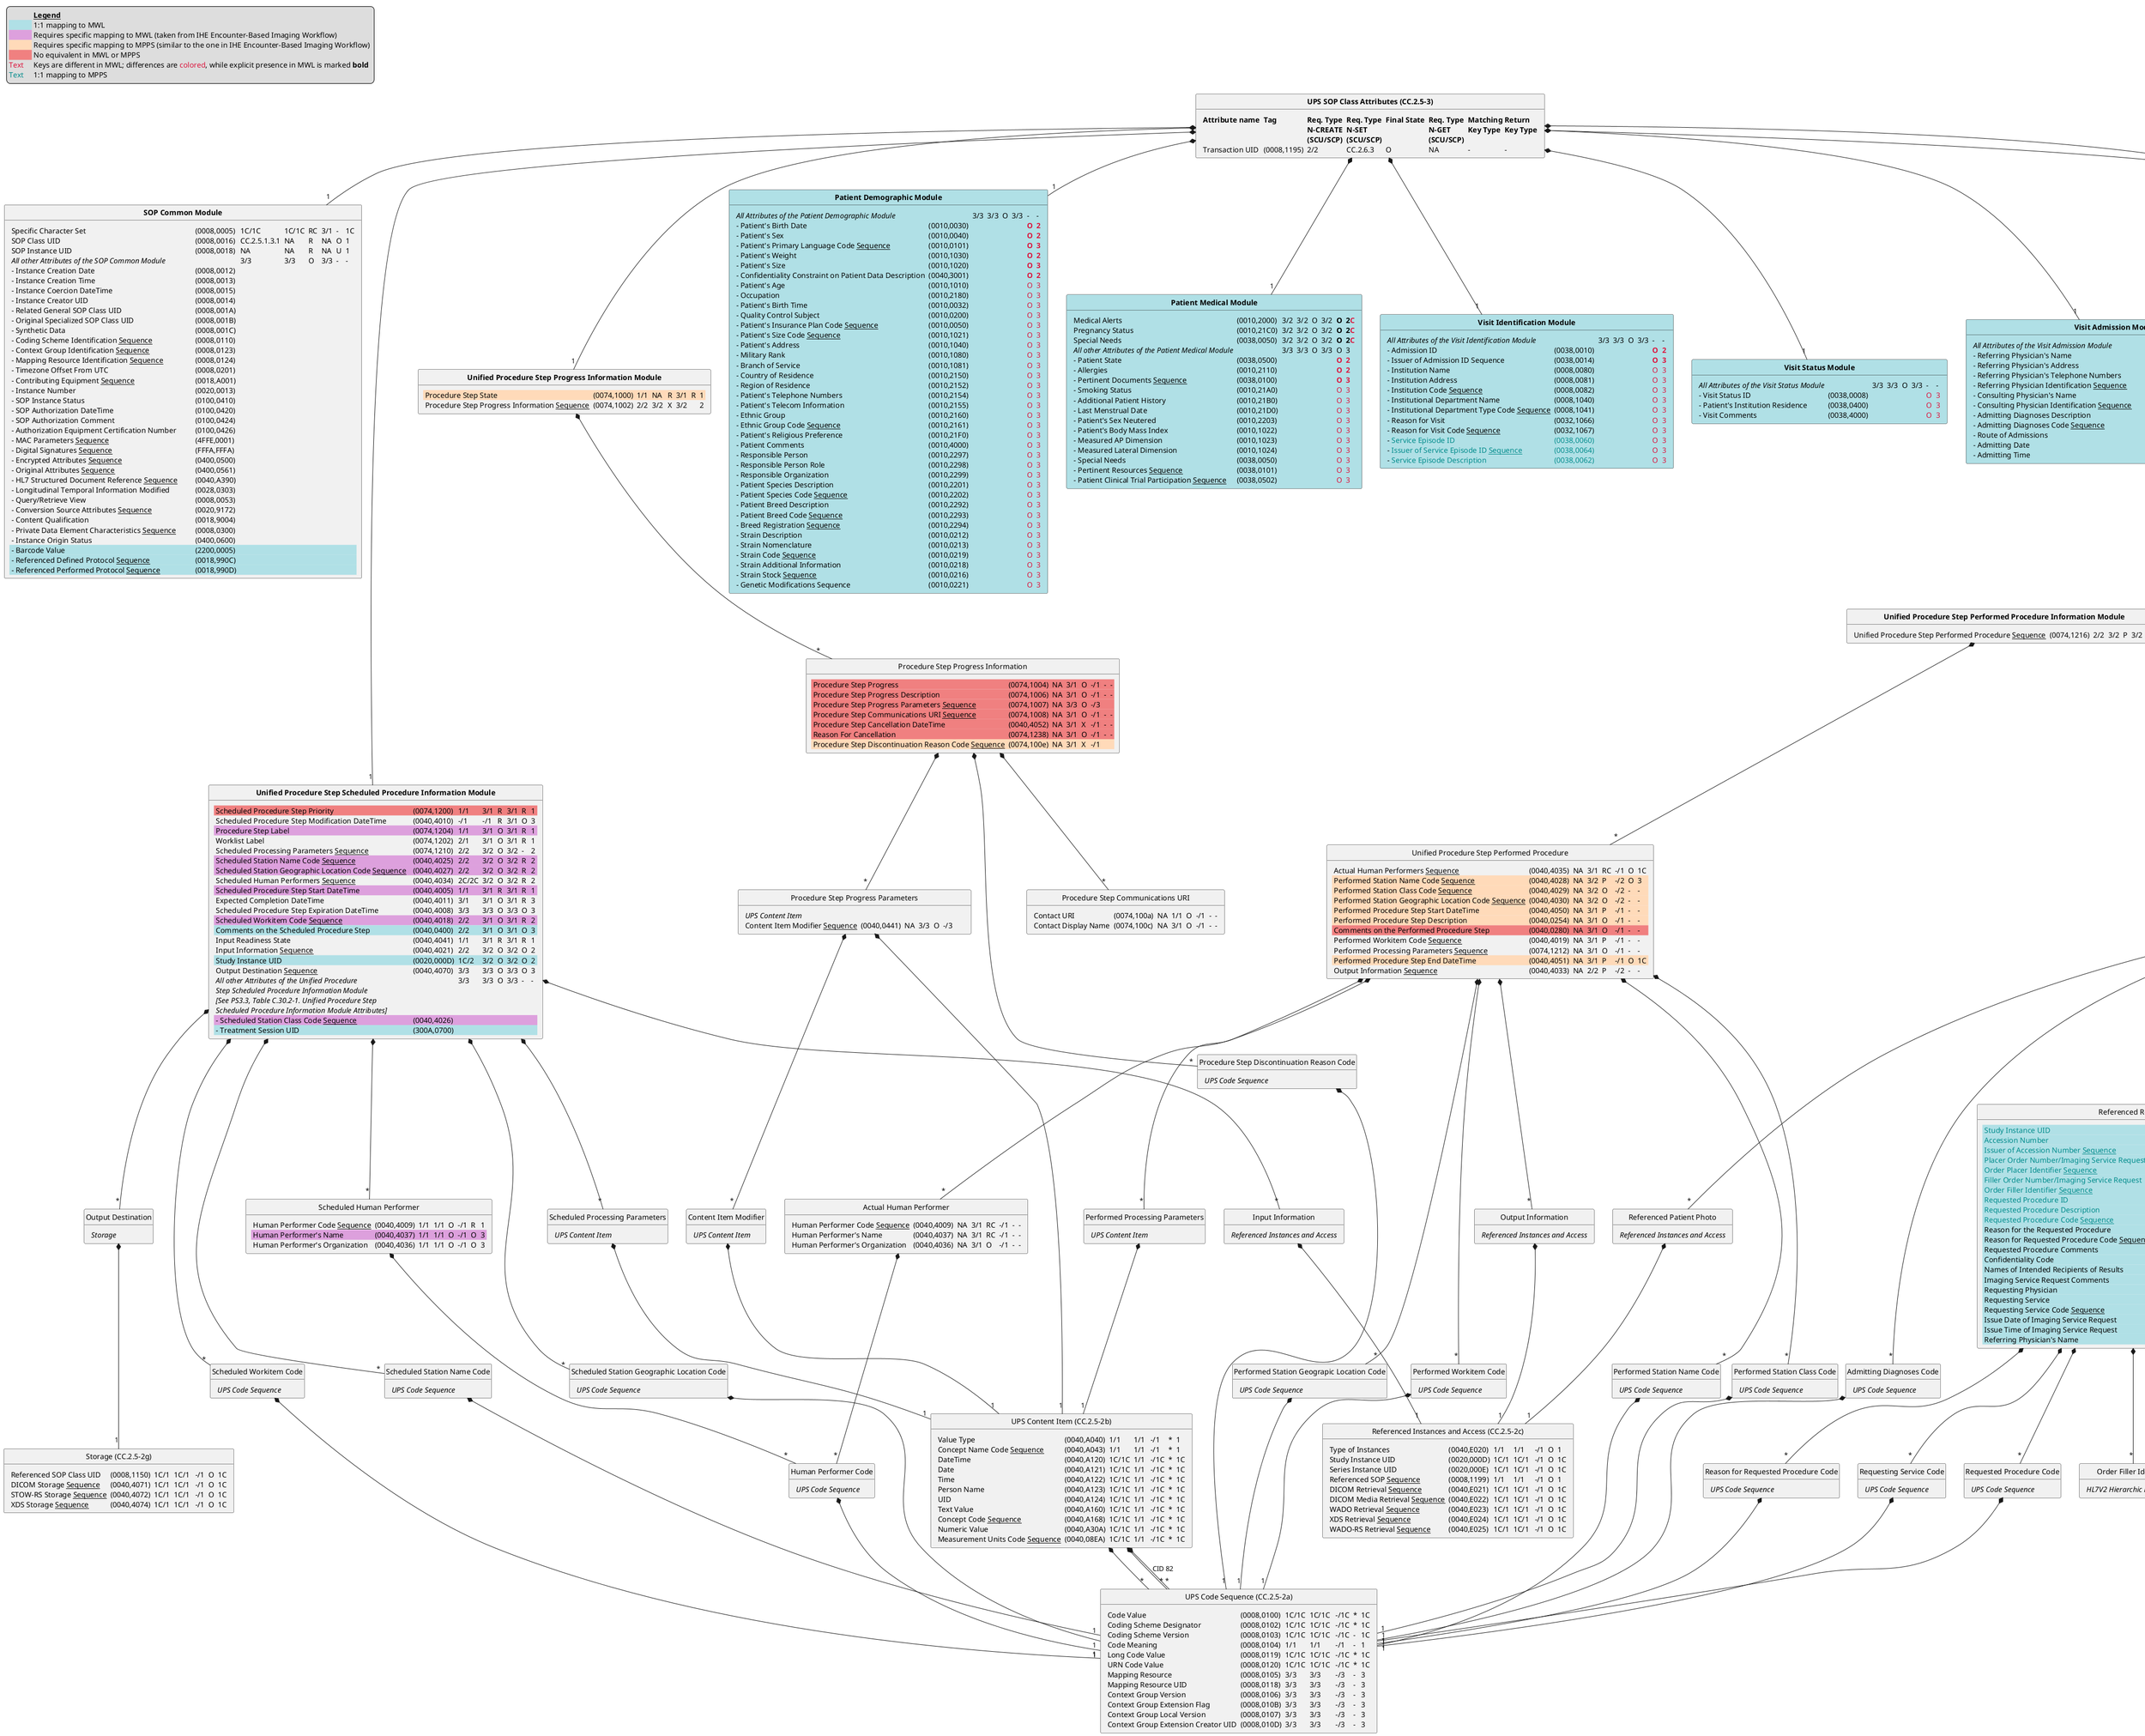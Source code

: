 @startuml UPS SOP Class N-CREATE/N-SET/N-GET/C-FIND Attributes
<style>
title {
  HorizontalAlignment center
  Fontsize 26
}
</style>

hide empty members
hide circle
' left to right direction
' title
'   PS3.4, CC.2.5-3
'   UPS SOP Class N-CREATE/N-SET/N-GET/C-FIND Attributes
' end title

  class "<b>UPS SOP Class Attributes (CC.2.5-3)" as usca {
  <#transparent,#transparent>| <b>Attribute name | <b>Tag | <b>Req. Type\n <b>N-CREATE\n <b>(SCU/SCP) | <b>Req. Type\n <b>N-SET\n <b>(SCU/SCP) | <b>Final State | <b>Req. Type\n <b>N-GET\n <b>(SCU/SCP) | <b>Matching\n <b>Key Type | <b>Return\n <b>Key Type |
  | Transaction UID | (0008,1195) | 2/2 | CC.2.6.3 | O | NA | - | - |
  }

  class "<b>SOP Common Module" as scm {
  <#transparent,#transparent>| Specific Character Set | (0008,0005) | 1C/1C | 1C/1C | RC | 3/1 | - | 1C |
  | SOP Class UID    | (0008,0016) | CC.2.5.1.3.1 | NA | R | NA | O | 1 |
  | SOP Instance UID | (0008,0018) | NA           | NA | R | NA | U | 1 |
  | <i>All other Attributes of the SOP Common Module | | 3/3 | 3/3 | O | 3/3 | - | - |
  | – Instance Creation Date                               | (0008,0012) |
  | – Instance Creation Time                               | (0008,0013) |
  | – Instance Coercion DateTime                           | (0008,0015) |
  | – Instance Creator UID                                 | (0008,0014) |
  | – Related General SOP Class UID                        | (0008,001A) |
  | – Original Specialized SOP Class UID                   | (0008,001B) |
  | – Synthetic Data                                       | (0008,001C) |
  | – Coding Scheme Identification <u>Sequence</u>         | (0008,0110) |
  | – Context Group Identification <u>Sequence</u>         | (0008,0123) |
  | – Mapping Resource Identification <u>Sequence</u>      | (0008,0124) |
  | – Timezone Offset From UTC                             | (0008,0201) |
  | – Contributing Equipment <u>Sequence</u>               | (0018,A001) |
  | – Instance Number                                      | (0020,0013) |
  | – SOP Instance Status                                  | (0100,0410) |
  | – SOP Authorization DateTime                           | (0100,0420) |
  | – SOP Authorization Comment                            | (0100,0424) |
  | – Authorization Equipment Certification Number         | (0100,0426) |
  | – MAC Parameters <u>Sequence</u>                       | (4FFE,0001) |
  | – Digital Signatures <u>Sequence</u>                   | (FFFA,FFFA) |
  | – Encrypted Attributes <u>Sequence</u>                 | (0400,0500) |
  | – Original Attributes <u>Sequence</u>                  | (0400,0561) |
  | – HL7 Structured Document Reference <u>Sequence</u>    | (0040,A390) |
  | – Longitudinal Temporal Information Modified           | (0028,0303) |
  | – Query/Retrieve View                                  | (0008,0053) |
  | – Conversion Source Attributes <u>Sequence</u>         | (0020,9172) |
  | – Content Qualification                                | (0018,9004) |
  | – Private Data Element Characteristics <u>Sequence</u> | (0008,0300) |
  | – Instance Origin Status                               | (0400,0600) |
  <#PowderBlue>| – Barcode Value                                        | (2200,0005) |
  <#PowderBlue>| – Referenced Defined Protocol <u>Sequence</u>          | (0018,990C) |
  <#PowderBlue>| – Referenced Performed Protocol <u>Sequence</u>        | (0018,990D) |
  }

  class "<b>Unified Procedure Step Scheduled Procedure Information Module" as upsspim {
  <#LightCoral,#transparent>| Scheduled Procedure Step Priority | (0074,1200) | 1/1 | 3/1 | R | 3/1 | R | 1 |
  | Scheduled Procedure Step Modification DateTime             | (0040,4010) | -/1   | -/1 | R | 3/1 | O | 3 |
  <#Plum>| Procedure Step Label                                       | (0074,1204) | 1/1   | 3/1 | O | 3/1 | R | 1 |
  | Worklist Label                                             | (0074,1202) | 2/1   | 3/1 | O | 3/1 | R | 1 |
  | Scheduled Processing Parameters <u>Sequence</u>            | (0074,1210) | 2/2   | 3/2 | O | 3/2 | - | 2 |
  <#Plum>| Scheduled Station Name Code <u>Sequence</u>                | (0040,4025) | 2/2   | 3/2 | O | 3/2 | R | 2 |
  <#Plum>| Scheduled Station Geographic Location Code <u>Sequence</u> | (0040,4027) | 2/2   | 3/2 | O | 3/2 | R | 2 |
  | Scheduled Human Performers <u>Sequence</u>                 | (0040,4034) | 2C/2C | 3/2 | O | 3/2 | R | 2 |
  <#Plum>| Scheduled Procedure Step Start DateTime                    | (0040,4005) | 1/1   | 3/1 | R | 3/1 | R | 1 |
  | Expected Completion DateTime                               | (0040,4011) | 3/1   | 3/1 | O | 3/1 | R | 3 |
  | Scheduled Procedure Step Expiration DateTime               | (0040,4008) | 3/3   | 3/3 | O | 3/3 | O | 3 |
  <#Plum>| Scheduled Workitem Code <u>Sequence</u>                    | (0040,4018) | 2/2   | 3/1 | O | 3/1 | R | 2 |
  <#PowderBlue>| Comments on the Scheduled Procedure Step                   | (0040,0400) | 2/2   | 3/1 | O | 3/1 | O | 3 |
  | Input Readiness State                                      | (0040,4041) | 1/1   | 3/1 | R | 3/1 | R | 1 |
  | Input Information <u>Sequence</u>                          | (0040,4021) | 2/2   | 3/2 | O | 3/2 | O | 2 |
  <#PowderBlue>| Study Instance UID                                         | (0020,000D) | 1C/2  | 3/2 | O | 3/2 | O | 2 |
  | Output Destination <u>Sequence</u>                         | (0040,4070) | 3/3   | 3/3 | O | 3/3 | O | 3 |
  | <i>All other Attributes of the Unified Procedure\n <i>Step Scheduled Procedure Information Module\n <i>[See PS3.3, Table C.30.2-1. Unified Procedure Step\n <i>Scheduled Procedure Information Module Attributes] | | 3/3 | 3/3 | O | 3/3 | - | - |
  <#Plum>| – Scheduled Station Class Code <u>Sequence</u> | (0040,4026) |
  <#PowderBlue>| – Treatment Session UID                        | (300A,0700) |
  }

  class "Scheduled Processing Parameters" as spp {
  <#transparent,#transparent>| <i>UPS Content Item |
  }

  class "Scheduled Station Name Code" as ssnc {
  <#transparent,#transparent>| <i>UPS Code Sequence |
  }

  class "Scheduled Station Geographic Location Code" as ssglc {
  <#transparent,#transparent>| <i>UPS Code Sequence |
  }

  class "Scheduled Human Performer" as shp {
  <#transparent,#transparent>| Human Performer Code <u>Sequence</u> | (0040,4009) | 1/1 | 1/1 | O | -/1 | R | 1 |
  <#Plum>| Human Performer's Name         | (0040,4037) | 1/1 | 1/1 | O | -/1 | O | 3 |
  | Human Performer's Organization | (0040,4036) | 1/1 | 1/1 | O | -/1 | O | 3 |
  }

  class "Scheduled Workitem Code" as swc {
  <#transparent,#transparent>| <i>UPS Code Sequence |
  }

  class "Input Information" as ii {
  <#transparent,#transparent>| <i>Referenced Instances and Access |
  }

  class "Output Destination" as od {
  <#transparent,#transparent>| <i>Storage |
  }

  class "<b>Unified Procedure Step Relationship Module" as upsrm {
  <#PowderBlue,#transparent>| <color:DarkCyan>Patient's Name | <color:DarkCyan>(0010,0010) | 2/2  | NA  | O | 3/2 | R | 2 |
  <#PowderBlue>| <color:DarkCyan>Patient ID                                | <color:DarkCyan>(0010,0020) | 1C/2  | NA  | O | 3/2 | R | 2 |
  <#PowderBlue>| <i>Issuer of Patient ID                   |             |       |     |   |     |   |   |
  <#PowderBlue>| <color:DarkCyan>Other Patient IDs <u>Sequence</u>         | <color:DarkCyan>(0010,1002) | 2/2   | 3/3 | O | 3/2 | O | 2 |
  <#PowderBlue>| <color:DarkCyan>Patient's Birth Date                      | <color:DarkCyan>(0010,0030) | 2/2   | NA  | O | 3/2 | R | 2 |
  <#PowderBlue>| <color:DarkCyan>Patient's Sex                             | <color:DarkCyan>(0010,0040) | 2/2   | NA  | O | 3/2 | R | 2 |
  <#PowderBlue>| Referenced Patient Photo <u>Sequence</u>  | (0010,1100) | 3/3   | 3/3 | O | 3/3 | - | 3 |
  <#PowderBlue>| <color:DarkCyan>Admission ID                              | <color:DarkCyan>(0038,0010) | 2/2   | NA  | O | 3/2 | R | 2 |
  <#PowderBlue>| <color:DarkCyan>Issuer of Admission ID <u>Sequence</u>    | <color:DarkCyan>(0038,0014) | 2/2   | NA  | O | 3/2 | R | 2 |
  <#PowderBlue>| Admitting Diagnoses Description           | (0008,1080) | 2/2   | NA  | O | 3/2 | O | 2 |
  <#PowderBlue>| Admitting Diagnoses Code <u>Sequence</u>  | (0008,1084) | 2/2   | NA  | O | 3/2 | O | 2 |
  | Referenced Request <u>Sequence</u>        | (0040,A370) | 2/2   | NA  | O | 3/2 | R | 2 |
  <#LightCoral>| Replaced Procedure Step <u>Sequence</u>   | (0074,1224) | 1C/1C | NA  | O | 3/2 | R | 3 |
  | <i>All other Attributes of the Unified Procedure\n <i>Step Relationship Module\n <i>[See PS3.3, Table C.30.4-1. Unified Procedure Step\n <i>Relationship Module Attributes] | | 3/3 | 3/3 | O | 3/3 | - | - |
  <#PowderBlue>| – Type of Patient ID | (0010,0022) |
  <#LightCoral>| – Patient's Birth Date in Alternative Calendar | (0010,0033) |
  <#LightCoral>| – Patient's Death Date in Alternative Calendar | (0010,0034) |
  <#LightCoral>| – Patient's Alternative Calendar               | (0010,0035) |
  <#PowderBlue>| – Reason for Visit                             | (0032,1066) |
  <#PowderBlue>| – Reason for Visit Code <u>Sequence</u>        | (0032,1067) |
  }

  class "<color:DarkCyan>Other Patient ID" as opi2 {
  <#PowderBlue,#transparent>| <color:DarkCyan>Patient ID | <color:DarkCyan>(0010,0020) | 1/1 | 1/1 | O | -/1 | O | 1 |
  | <i>Issuer of Patient ID |             |     |     |   |     |   |   |
  <#PowderBlue>| <color:DarkCyan>Type of Patient ID      | <color:DarkCyan>(0010,0022) | 3/3 | 3/3 | O | 3/3 | O | 3 |
  }

  class "Referenced Patient Photo" as rpp {
  <#transparent,#transparent>| <i>Referenced Instances and Access |
  }

  class "Issuer of Admission ID" as ioai {
  <#transparent,#transparent>| <i>HL7v2 Hierarchic Designator |
  }

  class "Admitting Diagnoses Code" as adc {
  <#transparent,#transparent>| <i>UPS Code Sequence |
  }

  class "Referenced Request" as rr {
  <#PowderBlue,#transparent>| <color:DarkCyan>Study Instance UID       | <color:DarkCyan>(0020,000D) | 1/1 | NA  | O | -/1 | O | 1  |
  <#PowderBlue>| <color:DarkCyan>Accession Number                                    | <color:DarkCyan>(0008,0050) | 2/2 | NA  | O | -/2 | R | 2  |
  <#PowderBlue>| <color:DarkCyan>Issuer of Accession Number <u>Sequence</u>          | <color:DarkCyan>(0008,0051) | 2/2 | NA  | O | -/2 | R | 2  |
  <#PowderBlue>| <color:DarkCyan>Placer Order Number/Imaging Service Request         | <color:DarkCyan>(0040,2016) | 3/1 | NA  | O | -/1 | O | 1C |
  <#PowderBlue>| <color:DarkCyan>Order Placer Identifier <u>Sequence</u>             | <color:DarkCyan>(0040,0026) | 2/2 | NA  | O | -/2 | O | 2  |
  <#PowderBlue>| <color:DarkCyan>Filler Order Number/Imaging Service Request         | <color:DarkCyan>(0040,2017) | 3/1 | NA  | O | -/1 | O | 1C |
  <#PowderBlue>| <color:DarkCyan>Order Filler Identifier <u>Sequence</u>             | <color:DarkCyan>(0040,0027) | 2/2 | NA  | O | -/2 | O | 2  |
  <#PowderBlue>| <color:DarkCyan>Requested Procedure ID                              | <color:DarkCyan>(0040,1001) | 2/2 | NA  | O | -/2 | R | 2  |
  <#PowderBlue>| <color:DarkCyan>Requested Procedure Description                     | <color:DarkCyan>(0032,1060) | 2/2 | NA  | O | -/2 | O | 2  |
  <#PowderBlue>| <color:DarkCyan>Requested Procedure Code <u>Sequence</u>            | <color:DarkCyan>(0032,1064) | 2/2 | NA  | O | -/2 | O | 2  |
  <#PowderBlue>| Reason for the Requested Procedure                  | (0040,1002) | 3/3 | 3/3 | O | -/3 | O | 3  |
  <#PowderBlue>| Reason for Requested Procedure Code <u>Sequence</u> | (0040,100A) | 3/3 | 3/3 | O | -/3 | O | 3  |
  <#PowderBlue>| Requested Procedure Comments                        | (0040,1400) | 3/3 | 3/3 | O | -/3 | O | 1C |
  <#PowderBlue>| Confidentiality Code                                | (0040,1008) | 3/3 | 3/3 | O | -/3 | O | 3  |
  <#PowderBlue>| Names of Intended Recipients of Results             | (0040,1010) | 3/3 | 3/3 | O | -/3 | O | 3  |
  <#PowderBlue>| Imaging Service Request Comments                    | (0040,2400) | 3/3 | 3/3 | O | -/3 | O | 3  |
  <#PowderBlue>| Requesting Physician                                | (0032,1032) | 3/3 | 3/3 | O | -/3 | O | 3  |
  <#PowderBlue>| Requesting Service                                  | (0032,1033) | 3/3 | 3/1 | O | -/3 | R | 3  |
  <#PowderBlue>| Requesting Service Code <u>Sequence</u>             | (0032,1034) | 3/3 | 3/3 | O | -/3 | O | 3  |
  <#PowderBlue>| Issue Date of Imaging Service Request               | (0040,2004) | 3/3 | 3/3 | O | -/3 | O | 3  |
  <#PowderBlue>| Issue Time of Imaging Service Request               | (0040,2005) | 3/3 | 3/3 | O | -/3 | O | 3  |
  <#PowderBlue>| Referring Physician's Name                          | (0008,0090) | 3/3 | 3/3 | O | -/3 | O | 3  |
  }

  class "Issuer of Accession Number" as ioan {
  <#transparent,#transparent>| <i>HL7V2 Hierarchic Designator |
  }

  class "Order Placer Identifier" as opi {
  <#transparent,#transparent>| <i>HL7V2 Hierarchic Designator |
  }

  class "Order Filler Identifier" as ofi {
  <#transparent,#transparent>| <i>HL7V2 Hierarchic Designator |
  }

  class "Requested Procedure Code" as rpc {
  <#transparent,#transparent>| <i>UPS Code Sequence |
  }

  class "Reason for Requested Procedure Code" as rfrpc {
  <#transparent,#transparent>| <i>UPS Code Sequence |
  }

  class "Requesting Service Code" as rsc {
  <#transparent,#transparent>| <i>UPS Code Sequence |
  }

  class "Replaced Procedure Step" as rps {
  <#transparent,#transparent>| <i>SOP Instance Reference |
  }

  class "<b>Patient Demographic Module" as pdm #PowderBlue {
  <#transparent,#transparent>| <i>All Attributes of the Patient Demographic Module | | 3/3 | 3/3 | O | 3/3 | - | - |
  | – Patient's Birth Date                                   | (0010,0030) | | | | | <b><color:Crimson>O | <b><color:Crimson>2 |
  | – Patient's Sex                                          | (0010,0040) | | | | | <b><color:Crimson>O | <b><color:Crimson>2 |
  | – Patient's Primary Language Code <u>Sequence</u>        | (0010,0101) | | | | | <b><color:Crimson>O | <b><color:Crimson>3 |
  | – Patient's Weight                                       | (0010,1030) | | | | | <b><color:Crimson>O | <b><color:Crimson>2 |
  | – Patient's Size                                         | (0010,1020) | | | | | <b><color:Crimson>O | <b><color:Crimson>3 |
  | – Confidentiality Constraint on Patient Data Description | (0040,3001) | | | | | <b><color:Crimson>O | <b><color:Crimson>2 |
  | – Patient's Age                                 | (0010,1010) | | | | | <color:Crimson>O | <color:Crimson>3 |
  | – Occupation                                    | (0010,2180) | | | | | <color:Crimson>O | <color:Crimson>3 |
  | – Patient's Birth Time                          | (0010,0032) | | | | | <color:Crimson>O | <color:Crimson>3 |
  | – Quality Control Subject                       | (0010,0200) | | | | | <color:Crimson>O | <color:Crimson>3 |
  | – Patient's Insurance Plan Code <u>Sequence</u> | (0010,0050) | | | | | <color:Crimson>O | <color:Crimson>3 |
  | – Patient's Size Code <u>Sequence</u>           | (0010,1021) | | | | | <color:Crimson>O | <color:Crimson>3 |
  | – Patient's Address                             | (0010,1040) | | | | | <color:Crimson>O | <color:Crimson>3 |
  | – Military Rank                                 | (0010,1080) | | | | | <color:Crimson>O | <color:Crimson>3 |
  | – Branch of Service                             | (0010,1081) | | | | | <color:Crimson>O | <color:Crimson>3 |
  | – Country of Residence                          | (0010,2150) | | | | | <color:Crimson>O | <color:Crimson>3 |
  | – Region of Residence                           | (0010,2152) | | | | | <color:Crimson>O | <color:Crimson>3 |
  | – Patient's Telephone Numbers                   | (0010,2154) | | | | | <color:Crimson>O | <color:Crimson>3 |
  | – Patient's Telecom Information                 | (0010,2155) | | | | | <color:Crimson>O | <color:Crimson>3 |
  | – Ethnic Group                                  | (0010,2160) | | | | | <color:Crimson>O | <color:Crimson>3 |
  | – Ethnic Group Code <u>Sequence</u>             | (0010,2161) | | | | | <color:Crimson>O | <color:Crimson>3 |
  | – Patient's Religious Preference                | (0010,21F0) | | | | | <color:Crimson>O | <color:Crimson>3 |
  | – Patient Comments                              | (0010,4000) | | | | | <color:Crimson>O | <color:Crimson>3 |
  | – Responsible Person                            | (0010,2297) | | | | | <color:Crimson>O | <color:Crimson>3 |
  | – Responsible Person Role                       | (0010,2298) | | | | | <color:Crimson>O | <color:Crimson>3 |
  | – Responsible Organization                      | (0010,2299) | | | | | <color:Crimson>O | <color:Crimson>3 |
  | – Patient Species Description                   | (0010,2201) | | | | | <color:Crimson>O | <color:Crimson>3 |
  | – Patient Species Code <u>Sequence</u>          | (0010,2202) | | | | | <color:Crimson>O | <color:Crimson>3 |
  | – Patient Breed Description                     | (0010,2292) | | | | | <color:Crimson>O | <color:Crimson>3 |
  | – Patient Breed Code <u>Sequence</u>            | (0010,2293) | | | | | <color:Crimson>O | <color:Crimson>3 |
  | – Breed Registration <u>Sequence</u>            | (0010,2294) | | | | | <color:Crimson>O | <color:Crimson>3 |
  | – Strain Description                            | (0010,0212) | | | | | <color:Crimson>O | <color:Crimson>3 |
  | – Strain Nomenclature                           | (0010,0213) | | | | | <color:Crimson>O | <color:Crimson>3 |
  | – Strain Code <u>Sequence</u>                   | (0010,0219) | | | | | <color:Crimson>O | <color:Crimson>3 |
  | – Strain Additional Information                 | (0010,0218) | | | | | <color:Crimson>O | <color:Crimson>3 |
  | – Strain Stock <u>Sequence</u>                  | (0010,0216) | | | | | <color:Crimson>O | <color:Crimson>3 |
  | – Genetic Modifications Sequence                | (0010,0221) | | | | | <color:Crimson>O | <color:Crimson>3 |
  }

  class "<b>Patient Medical Module" as pmm #PowderBlue {
  <#transparent,#transparent>| Medical Alerts | (0010,2000) | 3/2 | 3/2 | O | 3/2 | <b>O | <b>2<color:Crimson>C |
  | Pregnancy Status | (0010,21C0) | 3/2 | 3/2 | O | 3/2 | <b>O | <b>2<color:Crimson>C |
  | Special Needs    | (0038,0050) | 3/2 | 3/2 | O | 3/2 | <b>O | <b>2<color:Crimson>C |
  | <i>All other Attributes of the Patient Medical Module | | 3/3 | 3/3 | O | 3/3 | O | 3 |
  | – Patient State                                        | (0038,0500) | | | | | <b><color:Crimson>O | <b><color:Crimson>2 |
  | – Allergies                                            | (0010,2110) | | | | | <b><color:Crimson>O | <b><color:Crimson>2 |
  | – Pertinent Documents <u>Sequence</u>                  | (0038,0100) | | | | | <b><color:Crimson>O | <b><color:Crimson>3 |
  | – Smoking Status                                       | (0010,21A0) | | | | | <color:Crimson>O | <color:Crimson>3 |
  | – Additional Patient History                           | (0010,21B0) | | | | | <color:Crimson>O | <color:Crimson>3 |
  | – Last Menstrual Date                                  | (0010,21D0) | | | | | <color:Crimson>O | <color:Crimson>3 |
  | – Patient's Sex Neutered                               | (0010,2203) | | | | | <color:Crimson>O | <color:Crimson>3 |
  | – Patient's Body Mass Index                            | (0010,1022) | | | | | <color:Crimson>O | <color:Crimson>3 |
  | – Measured AP Dimension                                | (0010,1023) | | | | | <color:Crimson>O | <color:Crimson>3 |
  | – Measured Lateral Dimension                           | (0010,1024) | | | | | <color:Crimson>O | <color:Crimson>3 |
  | – Special Needs                                        | (0038,0050) | | | | | <color:Crimson>O | <color:Crimson>3 |
  | – Pertinent Resources <u>Sequence</u>                  | (0038,0101) | | | | | <color:Crimson>O | <color:Crimson>3 |
  | – Patient Clinical Trial Participation <u>Sequence</u> | (0038,0502) | | | | | <color:Crimson>O | <color:Crimson>3 |
  }

  class "<b>Visit Identification Module" as vim #PowderBlue {
  <#transparent,#transparent>| <i>All Attributes of the Visit Identification Module | | 3/3 | 3/3 | O | 3/3 | - | - |
  | – Admission ID                    | (0038,0010) | | | | | <b><color:Crimson>O | <b><color:Crimson>2 |
  | – Issuer of Admission ID Sequence | (0038,0014) | | | | | <b><color:Crimson>O | <b><color:Crimson>3 |
  | – Institution Name                                   | (0008,0080) | | | | | <color:Crimson>O | <color:Crimson>3 |
  | – Institution Address                                | (0008,0081) | | | | | <color:Crimson>O | <color:Crimson>3 |
  | – Institution Code <u>Sequence</u>                   | (0008,0082) | | | | | <color:Crimson>O | <color:Crimson>3 |
  | – Institutional Department Name                      | (0008,1040) | | | | | <color:Crimson>O | <color:Crimson>3 |
  | – Institutional Department Type Code <u>Sequence</u> | (0008,1041) | | | | | <color:Crimson>O | <color:Crimson>3 |
  | – Reason for Visit                                   | (0032,1066) | | | | | <color:Crimson>O | <color:Crimson>3 |
  | – Reason for Visit Code <u>Sequence</u>              | (0032,1067) | | | | | <color:Crimson>O | <color:Crimson>3 |
  | – <color:DarkCyan>Service Episode ID                                 | <color:DarkCyan>(0038,0060) | | | | | <color:Crimson>O | <color:Crimson>3 |
  | – <color:DarkCyan>Issuer of Service Episode ID <u>Sequence</u>       | <color:DarkCyan>(0038,0064) | | | | | <color:Crimson>O | <color:Crimson>3 |
  | – <color:DarkCyan>Service Episode Description                        | <color:DarkCyan>(0038,0062) | | | | | <color:Crimson>O | <color:Crimson>3 |
  }

  class "<b>Visit Status Module" as vsm #PowderBlue {
  <#transparent,#transparent>| <i>All Attributes of the Visit Status Module | | 3/3 | 3/3 | O | 3/3 | - | - |
  | – Visit Status ID                 | (0038,0008) | | | | | <color:Crimson>O | <color:Crimson>3 |
  | – Patient's Institution Residence | (0038,0400) | | | | | <color:Crimson>O | <color:Crimson>3 |
  | – Visit Comments                  | (0038,4000) | | | | | <color:Crimson>O | <color:Crimson>3 |
  }

  class "<b>Visit Admission Module" as vam #PowderBlue {
  <#transparent,#transparent>| <i>All Attributes of the Visit Admission Module | | 3/3 | 3/3 | O | 3/3 | - | - |
  | – Referring Physician's Name                          | (0008,0090) | | | | | <color:Crimson>O | <color:Crimson>3 |
  | – Referring Physician's Address                       | (0008,0092) | | | | | <color:Crimson>O | <color:Crimson>3 |
  | – Referring Physician's Telephone Numbers             | (0008,0094) | | | | | <color:Crimson>O | <color:Crimson>3 |
  | – Referring Physician Identification <u>Sequence</u>  | (0008,0096) | | | | | <color:Crimson>O | <color:Crimson>3 |
  | – Consulting Physician's Name                         | (0008,009C) | | | | | <color:Crimson>O | <color:Crimson>3 |
  | – Consulting Physician Identification <u>Sequence</u> | (0008,009D) | | | | | <color:Crimson>O | <color:Crimson>3 |
  | – Admitting Diagnoses Description                     | (0008,1080) | | | | | <color:Crimson>O | <color:Crimson>3 |
  | – Admitting Diagnoses Code <u>Sequence</u>            | (0008,1084) | | | | | <color:Crimson>O | <color:Crimson>3 |
  | – Route of Admissions                                 | (0038,0016) | | | | | <color:Crimson>O | <color:Crimson>3 |
  | – Admitting Date                                      | (0038,0020) | | | | | <color:Crimson>O | <color:Crimson>3 |
  | – Admitting Time                                      | (0038,0021) | | | | | <color:Crimson>O | <color:Crimson>3 |
  }

  class "<b>Unified Procedure Step Progress Information Module" as upspim {
  <#PeachPuff,#transparent>| Procedure Step State     | (0074,1000) | 1/1 | NA  | R | 3/1 | R | 1 |
  | Procedure Step Progress Information <u>Sequence</u> | (0074,1002) | 2/2 | 3/2 | X | 3/2 |   | 2 |
  }

  class "Procedure Step Progress Information" as pspi {
  <#LightCoral,#transparent>| Procedure Step Progress         | (0074,1004) | NA | 3/1 | O | -/1 | - | - |
  <#LightCoral>| Procedure Step Progress Description                        | (0074,1006) | NA | 3/1 | O | -/1 | - | - |
  <#LightCoral>| Procedure Step Progress Parameters <u>Sequence</u>         | (0074,1007) | NA | 3/3 | O | -/3 |   |   |
  <#LightCoral>| Procedure Step Communications URI <u>Sequence</u>          | (0074,1008) | NA | 3/1 | O | -/1 | - | - |
  <#LightCoral>| Procedure Step Cancellation DateTime                       | (0040,4052) | NA | 3/1 | X | -/1 | - | - |
  <#LightCoral>| Reason For Cancellation                                    | (0074,1238) | NA | 3/1 | O | -/1 | - | - |
  <#PeachPuff>| Procedure Step Discontinuation Reason Code <u>Sequence</u> | (0074,100e) | NA | 3/1 | X | -/1 |   |   |
  }

  class "Procedure Step Progress Parameters" as pspp {
  <#transparent,#transparent>| <i>UPS Content Item | | | | | | | |
  | Content Item Modifier <u>Sequence</u> | (0040,0441) | NA | 3/3 | O | -/3 |   |   |
  }

  class "Content Item Modifier" as cim {
  <#transparent,#transparent>| <i>UPS Content Item |
  }

  class "Procedure Step Communications URI" as pscu {
  <#transparent,#transparent>| Contact URI | (0074,100a) | NA | 1/1 | O | -/1 | - | - |
  | Contact Display Name | (0074,100c) | NA | 3/1 | O | -/1 | - | - |
  }

  class "Procedure Step Discontinuation Reason Code" as psdrc {
  <#transparent,#transparent>| <i>UPS Code Sequence |
  }

  class "<b>Unified Procedure Step Performed Procedure Information Module" as upsppim {
  <#transparent,#transparent>| Unified Procedure Step Performed Procedure <u>Sequence</u> | (0074,1216) | 2/2 | 3/2 | P | 3/2 | - | - |
  }

  class "Unified Procedure Step Performed Procedure" as upspp {
  <#transparent,#transparent>| Actual Human Performers <u>Sequence</u> | (0040,4035) | NA | 3/1 | RC | -/1 | O | 1C |
  <#PeachPuff>| Performed Station Name Code <u>Sequence</u>                | (0040,4028) | NA | 3/2 | P | -/2 | O | 3  |
  <#PeachPuff>| Performed Station Class Code <u>Sequence</u>               | (0040,4029) | NA | 3/2 | O | -/2 | - | -  |
  <#PeachPuff>| Performed Station Geographic Location Code <u>Sequence</u> | (0040,4030) | NA | 3/2 | O | -/2 | - | -  |
  <#PeachPuff>| Performed Procedure Step Start DateTime                    | (0040,4050) | NA | 3/1 | P | -/1 | - | -  |
  <#PeachPuff>| Performed Procedure Step Description                       | (0040,0254) | NA | 3/1 | O | -/1 | - | -  |
  <#LightCoral>| Comments on the Performed Procedure Step                   | (0040,0280) | NA | 3/1 | O | -/1 | - | -  |
  | Performed Workitem Code <u>Sequence</u>                    | (0040,4019) | NA | 3/1 | P | -/1 | - | -  |
  | Performed Processing Parameters <u>Sequence</u>            | (0074,1212) | NA | 3/1 | O | -/1 | - | -  |
  <#PeachPuff>| Performed Procedure Step End DateTime                      | (0040,4051) | NA | 3/1 | P | -/1 | O | 1C |
  | Output Information <u>Sequence</u>                         | (0040,4033) | NA | 2/2 | P | -/2 | - | -  |
  }

  class "Actual Human Performer" as ahp {
  <#transparent,#transparent>| Human Performer Code <u>Sequence</u> | (0040,4009) | NA | 3/1 | RC | -/1 | - | - |
  | Human Performer's Name         | (0040,4037) | NA | 3/1 | RC | -/1 | - | - |
  | Human Performer's Organization | (0040,4036) | NA | 3/1 | O  | -/1 | - | - |
  }

  class "Human Performer Code" as hpc {
  <#transparent,#transparent>| <i>UPS Code Sequence |
  }

  class "Performed Station Name Code" as psnc {
  <#transparent,#transparent>| <i>UPS Code Sequence |
  }

  class "Performed Station Class Code" as pscc {
  <#transparent,#transparent>| <i>UPS Code Sequence |
  }

  class "Performed Station Geograpic Location Code" as psglc {
  <#transparent,#transparent>| <i>UPS Code Sequence |
  }

  class "Performed Workitem Code" as pwc {
  <#transparent,#transparent>| <i>UPS Code Sequence |
  }

  class "Performed Processing Parameters" as ppp {
  <#transparent,#transparent>| <i>UPS Content Item |
  }

  class "Output Information" as oi {
  <#transparent,#transparent>| <i>Referenced Instances and Access |
  }

' ==========================

  class "UPS Code Sequence (CC.2.5-2a)" as 2a {
  <#transparent,#transparent>| Code Value | (0008,0100) | 1C/1C | 1C/1C | | -/1C | * | 1C |
  | Coding Scheme Designator            | (0008,0102) | 1C/1C | 1C/1C | | -/1C | * | 1C |
  | Coding Scheme Version               | (0008,0103) | 1C/1C | 1C/1C | | -/1C | - | 1C |
  | Code Meaning                        | (0008,0104) | 1/1   | 1/1   | | -/1  | - | 1  |
  | Long Code Value                     | (0008,0119) | 1C/1C | 1C/1C | | -/1C | * | 1C |
  | URN Code Value                      | (0008,0120) | 1C/1C | 1C/1C | | -/1C | * | 1C |
  | Mapping Resource                    | (0008,0105) | 3/3   | 3/3   | | -/3  | - | 3  |
  | Mapping Resource UID                | (0008,0118) | 3/3   | 3/3   | | -/3  | - | 3  |
  | Context Group Version               | (0008,0106) | 3/3   | 3/3   | | -/3  | - | 3  |
  | Context Group Extension Flag        | (0008,010B) | 3/3   | 3/3   | | -/3  | - | 3  |
  | Context Group Local Version         | (0008,0107) | 3/3   | 3/3   | | -/3  | - | 3  |
  | Context Group Extension Creator UID | (0008,010D) | 3/3   | 3/3   | | -/3  | - | 3  |
  }

  class "UPS Content Item (CC.2.5-2b)" as 2b {
  <#transparent,#transparent>| Value Type | (0040,A040) | 1/1 | 1/1 | | -/1 | * | 1 |
  | Concept Name Code <u>Sequence</u>      | (0040,A043) | 1/1   | 1/1 | | -/1  | * | 1  |
  | DateTime                               | (0040,A120) | 1C/1C | 1/1 | | -/1C | * | 1C |
  | Date                                   | (0040,A121) | 1C/1C | 1/1 | | -/1C | * | 1C |
  | Time                                   | (0040,A122) | 1C/1C | 1/1 | | -/1C | * | 1C |
  | Person Name                            | (0040,A123) | 1C/1C | 1/1 | | -/1C | * | 1C |
  | UID                                    | (0040,A124) | 1C/1C | 1/1 | | -/1C | * | 1C |
  | Text Value                             | (0040,A160) | 1C/1C | 1/1 | | -/1C | * | 1C |
  | Concept Code <u>Sequence</u>           | (0040,A168) | 1C/1C | 1/1 | | -/1C | * | 1C |
  | Numeric Value                          | (0040,A30A) | 1C/1C | 1/1 | | -/1C | * | 1C |
  | Measurement Units Code <u>Sequence</u> | (0040,08EA) | 1C/1C | 1/1 | | -/1C | * | 1C |
  }

  class "Referenced Instances and Access (CC.2.5-2c)" as 2c {
  <#transparent,#transparent>| Type of Instances | (0040,E020) | 1/1 | 1/1 | | -/1 | O | 1 |
  | Study Instance UID                    | (0020,000D) | 1C/1 | 1C/1 | | -/1 | O | 1C |
  | Series Instance UID                   | (0020,000E) | 1C/1 | 1C/1 | | -/1 | O | 1C |
  | Referenced SOP <u>Sequence</u>        | (0008,1199) | 1/1  | 1/1  | | -/1 | O | 1  |
  | DICOM Retrieval <u>Sequence</u>       | (0040,E021) | 1C/1 | 1C/1 | | -/1 | O | 1C |
  | DICOM Media Retrieval <u>Sequence</u> | (0040,E022) | 1C/1 | 1C/1 | | -/1 | O | 1C |
  | WADO Retrieval <u>Sequence</u>        | (0040,E023) | 1C/1 | 1C/1 | | -/1 | O | 1C |
  | XDS Retrieval <u>Sequence</u>         | (0040,E024) | 1C/1 | 1C/1 | | -/1 | O | 1C |
  | WADO-RS Retrieval <u>Sequence</u>     | (0040,E025) | 1C/1 | 1C/1 | | -/1 | O | 1C |
  }

  class "HL7V2 Hierarchic Designator (CC.2.5-2d)" as 2d {
  <#transparent,#transparent>| Local Namespace Entity ID | (0040,0031) | 1C/1 | NA | | -/1 | * | 1C |
  | Universal Entity ID      | (0040,0032) | 1C/1 | NA | | -/1 | * | 1C |
  | Universal Entity ID Type | (0040,0033) | 1C/1 | NA | | -/1 | * | 1C |
  }

  class "Issuer of Patient ID (CC.2.5-2e)" as 2e {
  <#PowderBlue,#transparent>| <color:DarkCyan>Issuer of Patient ID | <color:DarkCyan>(0010,0021) | 2/2 | NA | O | 3/2 | R | 2 |
  <#PowderBlue>| <color:DarkCyan>Issuer of Patient ID Qualifier <u>Sequence</u> | <color:DarkCyan>(0010,0024) | 2/2 | NA | O | 3/2 | R | 2 |
  }

  class "Issuer of Patient ID Qualifier" as iopiq #PowderBlue {
  <#transparent,#transparent>| <color:DarkCyan>Universal Entity ID      | <color:DarkCyan>(0040,0032) | 2/2  | NA | O | 3/2 | O | 2  |
  | <color:DarkCyan>Universal Entity ID Type                            | <color:DarkCyan>(0040,0033) | 1C/1 | NA | O | 3/2 | O | 1C |
  | <color:DarkCyan>Identifier Type Code                                | <color:DarkCyan>(0040,0035) | 2/2  | NA | O | 3/2 | O | 2  |
  | <color:DarkCyan>Assigning Facility <u>Sequence</u>                  | <color:DarkCyan>(0040,0036) | 2/2  | NA | O | 3/2 | O | 2  |
  | <color:DarkCyan>Assigning Jurisdiction Code <u>Sequence</u>         | <color:DarkCyan>(0040,0039) | 2/2  | NA | O | 3/2 | O | 2  |
  | <color:DarkCyan>Assigning Agency or Department Code <u>Sequence</u> | <color:DarkCyan>(0040,003A) | 2/2  | NA | O | 3/2 | O | 2  |
  }

  class "SOP Instance Reference (CC.2.5-2f)" as 2f {
  <#transparent,#transparent>| Referenced SOP Class UID | (0008,1150) | 1/1 | 1/1 | | -/1 | * | 1 |
  | Referenced SOP Instance UID | (0008,1155) | 1/1 | 1/1 | | -/1 | * | 1 |
  }

  class "Storage (CC.2.5-2g)" as 2g {
  <#transparent,#transparent>| Referenced SOP Class UID | (0008,1150) | 1C/1 | 1C/1 | | -/1 | O | 1C |
  | DICOM Storage <u>Sequence</u>   | (0040,4071) | 1C/1 | 1C/1 | | -/1 | O | 1C |
  | STOW-RS Storage <u>Sequence</u> | (0040,4072) | 1C/1 | 1C/1 | | -/1 | O | 1C |
  | XDS Storage <u>Sequence</u>     | (0040,4074) | 1C/1 | 1C/1 | | -/1 | O | 1C |
  }

  2b *-- "*" 2a
  2b *-- "*" 2a
  2b *-- "*" 2a : CID 82
  2e *-- "*" iopiq

' =====================

legend top left
  <#transparent,#transparent>|            |= __Legend__ |
  |<#PowderBlue> | 1:1 mapping to MWL |
  |<#Plum>       | Requires specific mapping to MWL (taken from IHE Encounter-Based Imaging Workflow) |
  |<#PeachPuff>  | Requires specific mapping to MPPS (similar to the one in IHE Encounter-Based Imaging Workflow) |
  |<#LightCoral> | No equivalent in MWL or MPPS |
  |<color:Crimson>Text</color>    | Keys are different in MWL; differences are <color:Crimson>colored</color>, while explicit presence in MWL is marked <b>bold</b> |
  |<color:DarkCyan>Text</color>   | 1:1 mapping to MPPS |
endlegend

' ==========================

  usca *-- "1" scm
  usca *-- "1" upsspim
  usca *-- "1" upsrm
  usca *-- "1" pdm
  usca *-- "1" pmm
  usca *-- "1" vim
  usca *-- "1" vsm
  usca *-- "1" vam
  usca *-- "1" upspim
  usca *-- "1" upsppim

  upsspim *-- "*" spp
  spp     *-- "1" 2b
  upsspim *-- "*" ssnc
  ssnc    *-- "1" 2a
  upsspim *-- "*" ssglc
  ssglc   *-- "1" 2a
  upsspim *-- "*" shp
  shp     *-- "*" hpc
  upsspim *-- "*" swc
  swc     *-- "1" 2a
  upsspim *-- "*" ii
  ii      *-- "1" 2c
  upsspim *-- "*" od
  od      *-- "1" 2g

  upsrm *-- "1" 2e
  upsrm *-- "*" opi2
  opi2  *-- "1" 2e
  upsrm *-- "*" rpp
  rpp   *-- "1" 2c
  upsrm *-- "*" ioai
  ioai  *-- "1" 2d
  upsrm *-- "*" adc
  adc   *-- "1" 2a
  upsrm *-- "*" rr
  rr    *-- "*" ioan
  ioan  *-- "1" 2d
  rr    *-- "*" opi
  opi   *-- "1" 2d
  rr    *-- "*" ofi
  ofi   *-- "1" 2d
  rr    *-- "*" rpc
  rpc   *-- "1" 2a
  rr    *-- "*" rfrpc
  rfrpc *-- "1" 2a
  rr    *-- "*" rsc
  rsc   *-- "1" 2a
  upsrm *-- "*" rps
  rps   *-- "1" 2f

  upspim *-- "*" pspi
  pspi   *-- "*" pspp
  pspp   *-- "1" 2b
  pspp   *-- "*" cim
  cim    *-- "1" 2b
  pspi   *-- "*" pscu
  pspi   *-- "*" psdrc
  psdrc  *-- "1" 2a

  upsppim *-- "*" upspp
  upspp   *-- "*" ahp
  upspp   *-- "*" psnc
  upspp   *-- "*" pscc
  upspp   *-- "*" psglc
  upspp   *-- "*" pwc
  upspp   *-- "*" ppp
  upspp   *-- "*" oi
  ahp     *-- "*" hpc
  hpc     *-- "1" 2a
  psnc    *-- "1" 2a
  pscc    *-- "1" 2a
  psglc   *-- "1" 2a
  pwc     *-- "1" 2a
  ppp     *-- "1" 2b
  oi      *-- "1" 2c

@enduml